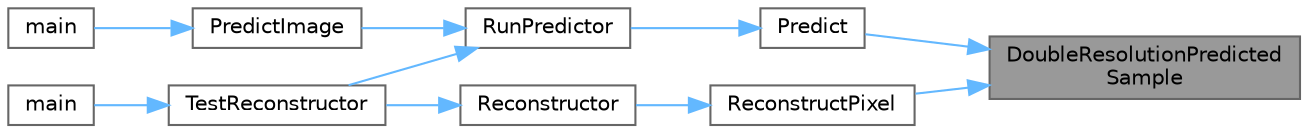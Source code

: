 digraph "DoubleResolutionPredictedSample"
{
 // LATEX_PDF_SIZE
  bgcolor="transparent";
  edge [fontname=Helvetica,fontsize=10,labelfontname=Helvetica,labelfontsize=10];
  node [fontname=Helvetica,fontsize=10,shape=box,height=0.2,width=0.4];
  rankdir="RL";
  Node1 [id="Node000001",label="DoubleResolutionPredicted\lSample",height=0.2,width=0.4,color="gray40", fillcolor="grey60", style="filled", fontcolor="black",tooltip=" "];
  Node1 -> Node2 [id="edge28_Node000001_Node000002",dir="back",color="steelblue1",style="solid",tooltip=" "];
  Node2 [id="Node000002",label="Predict",height=0.2,width=0.4,color="grey40", fillcolor="white", style="filled",URL="$d8/d8e/a00344.html#a498daa18fb3529e8fffc3fff08e6bef6",tooltip=" "];
  Node2 -> Node3 [id="edge29_Node000002_Node000003",dir="back",color="steelblue1",style="solid",tooltip=" "];
  Node3 [id="Node000003",label="RunPredictor",height=0.2,width=0.4,color="grey40", fillcolor="white", style="filled",URL="$d8/d8e/a00344.html#a4a94804509574a94d896a4164802bcd2",tooltip=" "];
  Node3 -> Node4 [id="edge30_Node000003_Node000004",dir="back",color="steelblue1",style="solid",tooltip=" "];
  Node4 [id="Node000004",label="PredictImage",height=0.2,width=0.4,color="grey40", fillcolor="white", style="filled",URL="$d3/d07/a00305.html#a7fae527c979b4b287e1f9672c8d2c366",tooltip=" "];
  Node4 -> Node5 [id="edge31_Node000004_Node000005",dir="back",color="steelblue1",style="solid",tooltip=" "];
  Node5 [id="Node000005",label="main",height=0.2,width=0.4,color="grey40", fillcolor="white", style="filled",URL="$d6/d2d/a00047.html#a048af25ea3eb0571ab780e44e221650e",tooltip=" "];
  Node3 -> Node6 [id="edge32_Node000003_Node000006",dir="back",color="steelblue1",style="solid",tooltip=" "];
  Node6 [id="Node000006",label="TestReconstructor",height=0.2,width=0.4,color="grey40", fillcolor="white", style="filled",URL="$d3/d93/a00341.html#aadb567bbc159d00d6334e2eb36e6e253",tooltip=" "];
  Node6 -> Node7 [id="edge33_Node000006_Node000007",dir="back",color="steelblue1",style="solid",tooltip=" "];
  Node7 [id="Node000007",label="main",height=0.2,width=0.4,color="grey40", fillcolor="white", style="filled",URL="$d5/de0/a00050.html#a048af25ea3eb0571ab780e44e221650e",tooltip=" "];
  Node1 -> Node8 [id="edge34_Node000001_Node000008",dir="back",color="steelblue1",style="solid",tooltip=" "];
  Node8 [id="Node000008",label="ReconstructPixel",height=0.2,width=0.4,color="grey40", fillcolor="white", style="filled",URL="$d3/d93/a00341.html#aeb6c4d18e6fc666235f8ef7464d1ae29",tooltip=" "];
  Node8 -> Node9 [id="edge35_Node000008_Node000009",dir="back",color="steelblue1",style="solid",tooltip=" "];
  Node9 [id="Node000009",label="Reconstructor",height=0.2,width=0.4,color="grey40", fillcolor="white", style="filled",URL="$d3/d93/a00341.html#ad0d5b55646a3018075f07ae472ddb312",tooltip=" "];
  Node9 -> Node6 [id="edge36_Node000009_Node000006",dir="back",color="steelblue1",style="solid",tooltip=" "];
}
